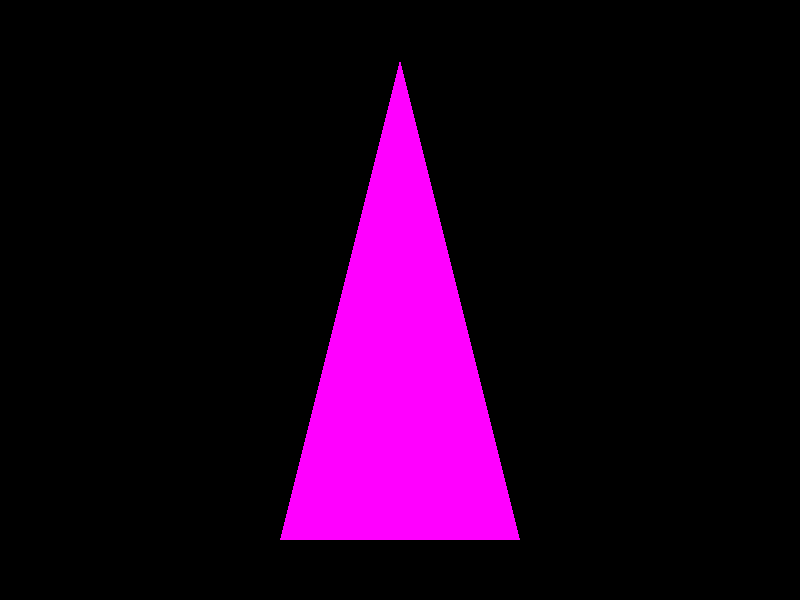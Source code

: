 //Testing surfel generation

//camera pointing around 45 degrees
//camera {
//location  <-10, 10, 10> 
//up        <0,  1,  0>
//right     <.94, 0,  -.94>
//look_at   <0, 0, 0>
//}

//standard camera down z axis
camera {
  location  <0, 0, 10>
  up        <0,  1,  0>
  right     <1.33333, 0,  0>
  look_at   <0, 0, 0>
}

light_source {<-100, 100, 100> color rgb <1, 1, 1>}

//box { <-1,-1,-1>, <1,1,1>
//    pigment { color rgb <1.0, 0.0, 0.0>}
//    finish {ambient 0.2 diffuse 0.8}
//    translate <0, 0, 0>
//    scale <1, 6, 1>
//}

//sphere { <0, 0, 0>, 1
//  pigment { color rgb <1.0, 0.0, 1.0>}
//  finish {ambient 0.5 diffuse 0.9}
//  translate <0, 0, 0>
//  scale <1, 4, 1>
//}

//sphere { <0, 0, 0>, 1
//  pigment { color rgb <1.0, 0.1, 1.0>}
//  finish {ambient 0.2 diffuse 0.4 specular 0.5 roughness 0.05}
//  scale <1, 2, 1>
//  rotate <0, 0, 25>
//  translate <-1.2, 0 ,0>
//}

triangle { <-2,-2,0>, <0,2,0>, <2,-2,0>
  pigment { color rgb <1.0, 0.0, 1.0>}
  finish {ambient 0.2 diffuse 0.4}
  translate <0, 0, 0>
  scale <1, 2, 1>
}

